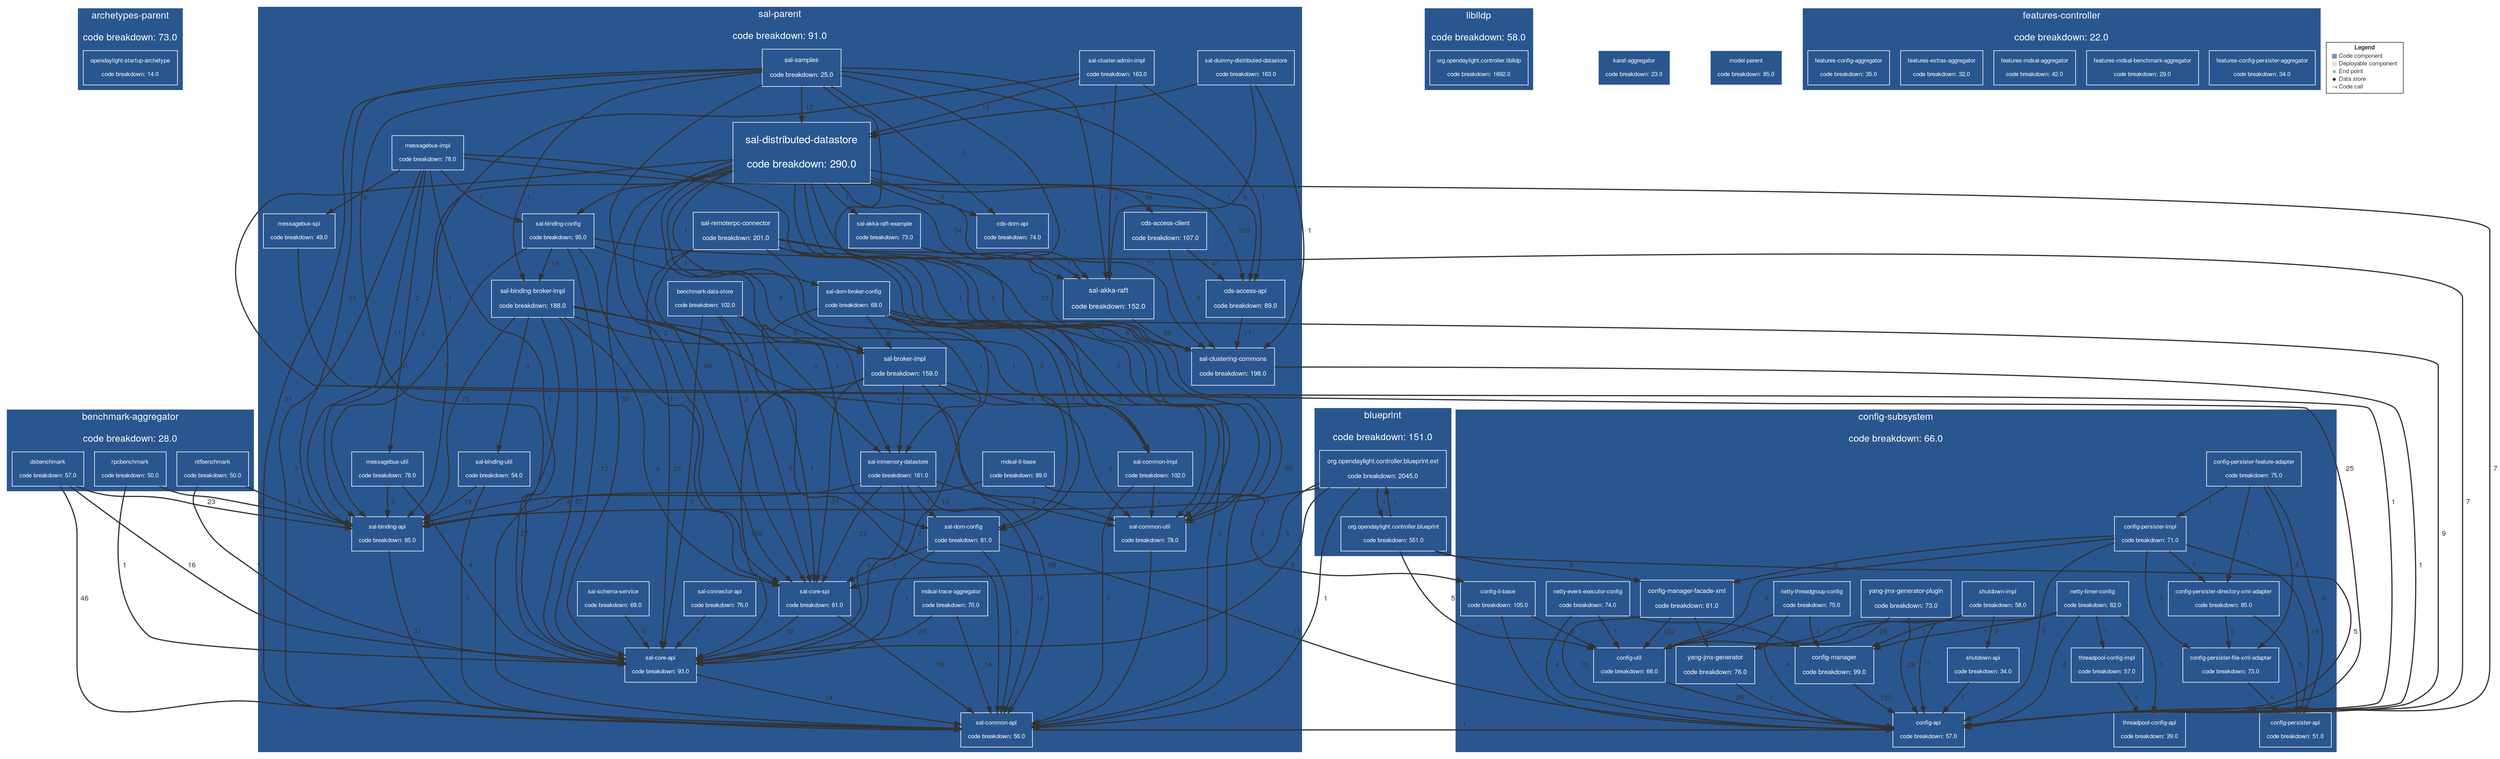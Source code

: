 digraph "Graph" {
compound=true
rankdir=TD
subgraph "cluster-org.opendaylight.controller.archetypes:archetypes-parent" {
style="filled"
color="#2A568F"
fontname="Helvetica Neue"
fontsize="16"
fontcolor="#FFFFFF"
label="archetypes-parent

code breakdown: 73.0"
"org.opendaylight.controller:opendaylight-startup-archetype@org.opendaylight.controller.archetypes:archetypes-parent" [ shape="box" style="filled" fillcolor="#2A568F" penwidth="1" color="#FFFFFF" fontname="Helvetica Neue" fontcolor="#FFFFFF" fontsize="10" margin="0.16" label="opendaylight-startup-archetype

code breakdown: 14.0" ]
}
subgraph "cluster-org.opendaylight.controller:config-subsystem" {
style="filled"
color="#2A568F"
fontname="Helvetica Neue"
fontsize="16"
fontcolor="#FFFFFF"
label="config-subsystem

code breakdown: 66.0"
"org.opendaylight.controller:config-manager@org.opendaylight.controller:config-subsystem" [ shape="box" style="filled" fillcolor="#2A568F" penwidth="1" color="#FFFFFF" fontname="Helvetica Neue" fontcolor="#FFFFFF" fontsize="11" margin="0.176" label="config-manager

code breakdown: 99.0" ]
"org.opendaylight.controller:threadpool-config-impl@org.opendaylight.controller:config-subsystem" [ shape="box" style="filled" fillcolor="#2A568F" penwidth="1" color="#FFFFFF" fontname="Helvetica Neue" fontcolor="#FFFFFF" fontsize="10" margin="0.16" label="threadpool-config-impl

code breakdown: 57.0" ]
"org.opendaylight.controller:config-persister-file-xml-adapter@org.opendaylight.controller:config-subsystem" [ shape="box" style="filled" fillcolor="#2A568F" penwidth="1" color="#FFFFFF" fontname="Helvetica Neue" fontcolor="#FFFFFF" fontsize="10" margin="0.16" label="config-persister-file-xml-adapter

code breakdown: 73.0" ]
"org.opendaylight.controller:netty-timer-config@org.opendaylight.controller:config-subsystem" [ shape="box" style="filled" fillcolor="#2A568F" penwidth="1" color="#FFFFFF" fontname="Helvetica Neue" fontcolor="#FFFFFF" fontsize="10" margin="0.16" label="netty-timer-config

code breakdown: 82.0" ]
"org.opendaylight.controller:yang-jmx-generator-plugin@org.opendaylight.controller:config-subsystem" [ shape="box" style="filled" fillcolor="#2A568F" penwidth="1" color="#FFFFFF" fontname="Helvetica Neue" fontcolor="#FFFFFF" fontsize="11" margin="0.176" label="yang-jmx-generator-plugin

code breakdown: 73.0" ]
"org.opendaylight.controller:config-util@org.opendaylight.controller:config-subsystem" [ shape="box" style="filled" fillcolor="#2A568F" penwidth="1" color="#FFFFFF" fontname="Helvetica Neue" fontcolor="#FFFFFF" fontsize="10" margin="0.16" label="config-util

code breakdown: 68.0" ]
"org.opendaylight.controller:shutdown-api@org.opendaylight.controller:config-subsystem" [ shape="box" style="filled" fillcolor="#2A568F" penwidth="1" color="#FFFFFF" fontname="Helvetica Neue" fontcolor="#FFFFFF" fontsize="10" margin="0.16" label="shutdown-api

code breakdown: 34.0" ]
"org.opendaylight.controller:config-persister-feature-adapter@org.opendaylight.controller:config-subsystem" [ shape="box" style="filled" fillcolor="#2A568F" penwidth="1" color="#FFFFFF" fontname="Helvetica Neue" fontcolor="#FFFFFF" fontsize="10" margin="0.16" label="config-persister-feature-adapter

code breakdown: 75.0" ]
"org.opendaylight.controller:config-persister-directory-xml-adapter@org.opendaylight.controller:config-subsystem" [ shape="box" style="filled" fillcolor="#2A568F" penwidth="1" color="#FFFFFF" fontname="Helvetica Neue" fontcolor="#FFFFFF" fontsize="10" margin="0.16" label="config-persister-directory-xml-adapter

code breakdown: 85.0" ]
"org.opendaylight.controller:config-api@org.opendaylight.controller:config-subsystem" [ shape="box" style="filled" fillcolor="#2A568F" penwidth="1" color="#FFFFFF" fontname="Helvetica Neue" fontcolor="#FFFFFF" fontsize="10" margin="0.16" label="config-api

code breakdown: 57.0" ]
"org.opendaylight.controller:config-persister-api@org.opendaylight.controller:config-subsystem" [ shape="box" style="filled" fillcolor="#2A568F" penwidth="1" color="#FFFFFF" fontname="Helvetica Neue" fontcolor="#FFFFFF" fontsize="10" margin="0.16" label="config-persister-api

code breakdown: 51.0" ]
"org.opendaylight.controller:threadpool-config-api@org.opendaylight.controller:config-subsystem" [ shape="box" style="filled" fillcolor="#2A568F" penwidth="1" color="#FFFFFF" fontname="Helvetica Neue" fontcolor="#FFFFFF" fontsize="10" margin="0.16" label="threadpool-config-api

code breakdown: 39.0" ]
"org.opendaylight.controller:config-manager-facade-xml@org.opendaylight.controller:config-subsystem" [ shape="box" style="filled" fillcolor="#2A568F" penwidth="1" color="#FFFFFF" fontname="Helvetica Neue" fontcolor="#FFFFFF" fontsize="11" margin="0.176" label="config-manager-facade-xml

code breakdown: 61.0" ]
"org.opendaylight.controller:shutdown-impl@org.opendaylight.controller:config-subsystem" [ shape="box" style="filled" fillcolor="#2A568F" penwidth="1" color="#FFFFFF" fontname="Helvetica Neue" fontcolor="#FFFFFF" fontsize="10" margin="0.16" label="shutdown-impl

code breakdown: 58.0" ]
"org.opendaylight.controller:config-it-base@org.opendaylight.controller:config-subsystem" [ shape="box" style="filled" fillcolor="#2A568F" penwidth="1" color="#FFFFFF" fontname="Helvetica Neue" fontcolor="#FFFFFF" fontsize="10" margin="0.16" label="config-it-base

code breakdown: 105.0" ]
"org.opendaylight.controller:config-persister-impl@org.opendaylight.controller:config-subsystem" [ shape="box" style="filled" fillcolor="#2A568F" penwidth="1" color="#FFFFFF" fontname="Helvetica Neue" fontcolor="#FFFFFF" fontsize="10" margin="0.16" label="config-persister-impl

code breakdown: 71.0" ]
"org.opendaylight.controller:netty-threadgroup-config@org.opendaylight.controller:config-subsystem" [ shape="box" style="filled" fillcolor="#2A568F" penwidth="1" color="#FFFFFF" fontname="Helvetica Neue" fontcolor="#FFFFFF" fontsize="10" margin="0.16" label="netty-threadgroup-config

code breakdown: 75.0" ]
"org.opendaylight.controller:netty-event-executor-config@org.opendaylight.controller:config-subsystem" [ shape="box" style="filled" fillcolor="#2A568F" penwidth="1" color="#FFFFFF" fontname="Helvetica Neue" fontcolor="#FFFFFF" fontsize="10" margin="0.16" label="netty-event-executor-config

code breakdown: 74.0" ]
"org.opendaylight.controller:yang-jmx-generator@org.opendaylight.controller:config-subsystem" [ shape="box" style="filled" fillcolor="#2A568F" penwidth="1" color="#FFFFFF" fontname="Helvetica Neue" fontcolor="#FFFFFF" fontsize="11" margin="0.176" label="yang-jmx-generator

code breakdown: 76.0" ]
}
subgraph "cluster-org.opendaylight.controller:benchmark-aggregator" {
style="filled"
color="#2A568F"
fontname="Helvetica Neue"
fontsize="16"
fontcolor="#FFFFFF"
label="benchmark-aggregator

code breakdown: 28.0"
"org.opendaylight.controller:ntfbenchmark@org.opendaylight.controller:benchmark-aggregator" [ shape="box" style="filled" fillcolor="#2A568F" penwidth="1" color="#FFFFFF" fontname="Helvetica Neue" fontcolor="#FFFFFF" fontsize="10" margin="0.16" label="ntfbenchmark

code breakdown: 50.0" ]
"org.opendaylight.controller:rpcbenchmark@org.opendaylight.controller:benchmark-aggregator" [ shape="box" style="filled" fillcolor="#2A568F" penwidth="1" color="#FFFFFF" fontname="Helvetica Neue" fontcolor="#FFFFFF" fontsize="10" margin="0.16" label="rpcbenchmark

code breakdown: 50.0" ]
"org.opendaylight.controller:dsbenchmark@org.opendaylight.controller:benchmark-aggregator" [ shape="box" style="filled" fillcolor="#2A568F" penwidth="1" color="#FFFFFF" fontname="Helvetica Neue" fontcolor="#FFFFFF" fontsize="10" margin="0.16" label="dsbenchmark

code breakdown: 57.0" ]
}
subgraph "cluster-org.opendaylight.controller:blueprint" {
style="filled"
color="#2A568F"
fontname="Helvetica Neue"
fontsize="16"
fontcolor="#FFFFFF"
label="blueprint

code breakdown: 151.0"
"org.opendaylight.controller.blueprint.ext@org.opendaylight.controller:blueprint" [ shape="box" style="filled" fillcolor="#2A568F" penwidth="1" color="#FFFFFF" fontname="Helvetica Neue" fontcolor="#FFFFFF" fontsize="11" margin="0.176" label="org.opendaylight.controller.blueprint.ext

code breakdown: 2045.0" ]
"org.opendaylight.controller.blueprint@org.opendaylight.controller:blueprint" [ shape="box" style="filled" fillcolor="#2A568F" penwidth="1" color="#FFFFFF" fontname="Helvetica Neue" fontcolor="#FFFFFF" fontsize="10" margin="0.16" label="org.opendaylight.controller.blueprint

code breakdown: 551.0" ]
}
subgraph "cluster-org.opendaylight.controller:liblldp" {
style="filled"
color="#2A568F"
fontname="Helvetica Neue"
fontsize="16"
fontcolor="#FFFFFF"
label="liblldp

code breakdown: 58.0"
"org.opendaylight.controller.liblldp@org.opendaylight.controller:liblldp" [ shape="box" style="filled" fillcolor="#2A568F" penwidth="1" color="#FFFFFF" fontname="Helvetica Neue" fontcolor="#FFFFFF" fontsize="10" margin="0.16" label="org.opendaylight.controller.liblldp

code breakdown: 1692.0" ]
}
"org.opendaylight.controller:karaf-aggregator@NOT_DEPLOYED" [ shape="box" style="filled" fillcolor="#2A568F" penwidth="1" color="#FFFFFF" fontname="Helvetica Neue" fontcolor="#FFFFFF" fontsize="10" margin="0.16" label="karaf-aggregator

code breakdown: 23.0" ]
"org.opendaylight.controller.model:model-parent@NOT_DEPLOYED" [ shape="box" style="filled" fillcolor="#2A568F" penwidth="1" color="#FFFFFF" fontname="Helvetica Neue" fontcolor="#FFFFFF" fontsize="10" margin="0.16" label="model-parent

code breakdown: 85.0" ]
subgraph "cluster-org.opendaylight.controller:sal-parent" {
style="filled"
color="#2A568F"
fontname="Helvetica Neue"
fontsize="16"
fontcolor="#FFFFFF"
label="sal-parent

code breakdown: 91.0"
"org.opendaylight.controller:sal-core-spi@org.opendaylight.controller:sal-parent" [ shape="box" style="filled" fillcolor="#2A568F" penwidth="1" color="#FFFFFF" fontname="Helvetica Neue" fontcolor="#FFFFFF" fontsize="10" margin="0.16" label="sal-core-spi

code breakdown: 61.0" ]
"org.opendaylight.controller:sal-dom-broker-config@org.opendaylight.controller:sal-parent" [ shape="box" style="filled" fillcolor="#2A568F" penwidth="1" color="#FFFFFF" fontname="Helvetica Neue" fontcolor="#FFFFFF" fontsize="10" margin="0.16" label="sal-dom-broker-config

code breakdown: 68.0" ]
"org.opendaylight.controller:sal-dom-config@org.opendaylight.controller:sal-parent" [ shape="box" style="filled" fillcolor="#2A568F" penwidth="1" color="#FFFFFF" fontname="Helvetica Neue" fontcolor="#FFFFFF" fontsize="10" margin="0.16" label="sal-dom-config

code breakdown: 81.0" ]
"org.opendaylight.controller:sal-cluster-admin-impl@org.opendaylight.controller:sal-parent" [ shape="box" style="filled" fillcolor="#2A568F" penwidth="1" color="#FFFFFF" fontname="Helvetica Neue" fontcolor="#FFFFFF" fontsize="10" margin="0.16" label="sal-cluster-admin-impl

code breakdown: 163.0" ]
"org.opendaylight.controller:cds-access-client@org.opendaylight.controller:sal-parent" [ shape="box" style="filled" fillcolor="#2A568F" penwidth="1" color="#FFFFFF" fontname="Helvetica Neue" fontcolor="#FFFFFF" fontsize="11" margin="0.176" label="cds-access-client

code breakdown: 107.0" ]
"org.opendaylight.controller:sal-binding-broker-impl@org.opendaylight.controller:sal-parent" [ shape="box" style="filled" fillcolor="#2A568F" penwidth="1" color="#FFFFFF" fontname="Helvetica Neue" fontcolor="#FFFFFF" fontsize="11" margin="0.176" label="sal-binding-broker-impl

code breakdown: 188.0" ]
"org.opendaylight.controller:sal-core-api@org.opendaylight.controller:sal-parent" [ shape="box" style="filled" fillcolor="#2A568F" penwidth="1" color="#FFFFFF" fontname="Helvetica Neue" fontcolor="#FFFFFF" fontsize="10" margin="0.16" label="sal-core-api

code breakdown: 93.0" ]
"org.opendaylight.controller:sal-remoterpc-connector@org.opendaylight.controller:sal-parent" [ shape="box" style="filled" fillcolor="#2A568F" penwidth="1" color="#FFFFFF" fontname="Helvetica Neue" fontcolor="#FFFFFF" fontsize="11" margin="0.176" label="sal-remoterpc-connector

code breakdown: 201.0" ]
"org.opendaylight.controller:cds-dom-api@org.opendaylight.controller:sal-parent" [ shape="box" style="filled" fillcolor="#2A568F" penwidth="1" color="#FFFFFF" fontname="Helvetica Neue" fontcolor="#FFFFFF" fontsize="10" margin="0.16" label="cds-dom-api

code breakdown: 74.0" ]
"org.opendaylight.controller:sal-common-impl@org.opendaylight.controller:sal-parent" [ shape="box" style="filled" fillcolor="#2A568F" penwidth="1" color="#FFFFFF" fontname="Helvetica Neue" fontcolor="#FFFFFF" fontsize="10" margin="0.16" label="sal-common-impl

code breakdown: 102.0" ]
"org.opendaylight.controller:sal-clustering-commons@org.opendaylight.controller:sal-parent" [ shape="box" style="filled" fillcolor="#2A568F" penwidth="1" color="#FFFFFF" fontname="Helvetica Neue" fontcolor="#FFFFFF" fontsize="11" margin="0.176" label="sal-clustering-commons

code breakdown: 198.0" ]
"org.opendaylight.controller:sal-broker-impl@org.opendaylight.controller:sal-parent" [ shape="box" style="filled" fillcolor="#2A568F" penwidth="1" color="#FFFFFF" fontname="Helvetica Neue" fontcolor="#FFFFFF" fontsize="11" margin="0.176" label="sal-broker-impl

code breakdown: 159.0" ]
"org.opendaylight.controller:messagebus-spi@org.opendaylight.controller:sal-parent" [ shape="box" style="filled" fillcolor="#2A568F" penwidth="1" color="#FFFFFF" fontname="Helvetica Neue" fontcolor="#FFFFFF" fontsize="10" margin="0.16" label="messagebus-spi

code breakdown: 49.0" ]
"org.opendaylight.controller:mdsal-trace-aggregator@org.opendaylight.controller:sal-parent" [ shape="box" style="filled" fillcolor="#2A568F" penwidth="1" color="#FFFFFF" fontname="Helvetica Neue" fontcolor="#FFFFFF" fontsize="10" margin="0.16" label="mdsal-trace-aggregator

code breakdown: 70.0" ]
"org.opendaylight.controller:sal-binding-util@org.opendaylight.controller:sal-parent" [ shape="box" style="filled" fillcolor="#2A568F" penwidth="1" color="#FFFFFF" fontname="Helvetica Neue" fontcolor="#FFFFFF" fontsize="10" margin="0.16" label="sal-binding-util

code breakdown: 54.0" ]
"org.opendaylight.controller:messagebus-impl@org.opendaylight.controller:sal-parent" [ shape="box" style="filled" fillcolor="#2A568F" penwidth="1" color="#FFFFFF" fontname="Helvetica Neue" fontcolor="#FFFFFF" fontsize="10" margin="0.16" label="messagebus-impl

code breakdown: 78.0" ]
"org.opendaylight.controller:messagebus-util@org.opendaylight.controller:sal-parent" [ shape="box" style="filled" fillcolor="#2A568F" penwidth="1" color="#FFFFFF" fontname="Helvetica Neue" fontcolor="#FFFFFF" fontsize="10" margin="0.16" label="messagebus-util

code breakdown: 78.0" ]
"org.opendaylight.controller:sal-binding-config@org.opendaylight.controller:sal-parent" [ shape="box" style="filled" fillcolor="#2A568F" penwidth="1" color="#FFFFFF" fontname="Helvetica Neue" fontcolor="#FFFFFF" fontsize="10" margin="0.16" label="sal-binding-config

code breakdown: 95.0" ]
"org.opendaylight.controller:sal-binding-api@org.opendaylight.controller:sal-parent" [ shape="box" style="filled" fillcolor="#2A568F" penwidth="1" color="#FFFFFF" fontname="Helvetica Neue" fontcolor="#FFFFFF" fontsize="10" margin="0.16" label="sal-binding-api

code breakdown: 85.0" ]
"org.opendaylight.controller:benchmark-data-store@org.opendaylight.controller:sal-parent" [ shape="box" style="filled" fillcolor="#2A568F" penwidth="1" color="#FFFFFF" fontname="Helvetica Neue" fontcolor="#FFFFFF" fontsize="10" margin="0.16" label="benchmark-data-store

code breakdown: 102.0" ]
"org.opendaylight.controller:sal-inmemory-datastore@org.opendaylight.controller:sal-parent" [ shape="box" style="filled" fillcolor="#2A568F" penwidth="1" color="#FFFFFF" fontname="Helvetica Neue" fontcolor="#FFFFFF" fontsize="10" margin="0.16" label="sal-inmemory-datastore

code breakdown: 161.0" ]
"org.opendaylight.controller.samples:sal-samples@org.opendaylight.controller:sal-parent" [ shape="box" style="filled" fillcolor="#2A568F" penwidth="1" color="#FFFFFF" fontname="Helvetica Neue" fontcolor="#FFFFFF" fontsize="11" margin="0.176" label="sal-samples

code breakdown: 25.0" ]
"org.opendaylight.controller:sal-dummy-distributed-datastore@org.opendaylight.controller:sal-parent" [ shape="box" style="filled" fillcolor="#2A568F" penwidth="1" color="#FFFFFF" fontname="Helvetica Neue" fontcolor="#FFFFFF" fontsize="10" margin="0.16" label="sal-dummy-distributed-datastore

code breakdown: 163.0" ]
"org.opendaylight.controller:sal-common-api@org.opendaylight.controller:sal-parent" [ shape="box" style="filled" fillcolor="#2A568F" penwidth="1" color="#FFFFFF" fontname="Helvetica Neue" fontcolor="#FFFFFF" fontsize="10" margin="0.16" label="sal-common-api

code breakdown: 56.0" ]
"org.opendaylight.controller:sal-connector-api@org.opendaylight.controller:sal-parent" [ shape="box" style="filled" fillcolor="#2A568F" penwidth="1" color="#FFFFFF" fontname="Helvetica Neue" fontcolor="#FFFFFF" fontsize="10" margin="0.16" label="sal-connector-api

code breakdown: 76.0" ]
"org.opendaylight.controller:sal-akka-raft@org.opendaylight.controller:sal-parent" [ shape="box" style="filled" fillcolor="#2A568F" penwidth="1" color="#FFFFFF" fontname="Helvetica Neue" fontcolor="#FFFFFF" fontsize="12" margin="0.192" label="sal-akka-raft

code breakdown: 152.0" ]
"org.opendaylight.controller:mdsal-it-base@org.opendaylight.controller:sal-parent" [ shape="box" style="filled" fillcolor="#2A568F" penwidth="1" color="#FFFFFF" fontname="Helvetica Neue" fontcolor="#FFFFFF" fontsize="10" margin="0.16" label="mdsal-it-base

code breakdown: 89.0" ]
"org.opendaylight.controller:sal-schema-service@org.opendaylight.controller:sal-parent" [ shape="box" style="filled" fillcolor="#2A568F" penwidth="1" color="#FFFFFF" fontname="Helvetica Neue" fontcolor="#FFFFFF" fontsize="10" margin="0.16" label="sal-schema-service

code breakdown: 69.0" ]
"org.opendaylight.controller:sal-akka-raft-example@org.opendaylight.controller:sal-parent" [ shape="box" style="filled" fillcolor="#2A568F" penwidth="1" color="#FFFFFF" fontname="Helvetica Neue" fontcolor="#FFFFFF" fontsize="10" margin="0.16" label="sal-akka-raft-example

code breakdown: 73.0" ]
"org.opendaylight.controller:sal-common-util@org.opendaylight.controller:sal-parent" [ shape="box" style="filled" fillcolor="#2A568F" penwidth="1" color="#FFFFFF" fontname="Helvetica Neue" fontcolor="#FFFFFF" fontsize="10" margin="0.16" label="sal-common-util

code breakdown: 78.0" ]
"org.opendaylight.controller:cds-access-api@org.opendaylight.controller:sal-parent" [ shape="box" style="filled" fillcolor="#2A568F" penwidth="1" color="#FFFFFF" fontname="Helvetica Neue" fontcolor="#FFFFFF" fontsize="11" margin="0.176" label="cds-access-api

code breakdown: 89.0" ]
"org.opendaylight.controller:sal-distributed-datastore@org.opendaylight.controller:sal-parent" [ shape="box" style="filled" fillcolor="#2A568F" penwidth="1" color="#FFFFFF" fontname="Helvetica Neue" fontcolor="#FFFFFF" fontsize="18" margin="0.28800000000000003" label="sal-distributed-datastore

code breakdown: 290.0" ]
}
subgraph "cluster-org.opendaylight.controller:features-controller" {
style="filled"
color="#2A568F"
fontname="Helvetica Neue"
fontsize="16"
fontcolor="#FFFFFF"
label="features-controller

code breakdown: 22.0"
"org.opendaylight.controller:features-config-persister-aggregator@org.opendaylight.controller:features-controller" [ shape="box" style="filled" fillcolor="#2A568F" penwidth="1" color="#FFFFFF" fontname="Helvetica Neue" fontcolor="#FFFFFF" fontsize="10" margin="0.16" label="features-config-persister-aggregator

code breakdown: 34.0" ]
"org.opendaylight.controller:features-mdsal-benchmark-aggregator@org.opendaylight.controller:features-controller" [ shape="box" style="filled" fillcolor="#2A568F" penwidth="1" color="#FFFFFF" fontname="Helvetica Neue" fontcolor="#FFFFFF" fontsize="10" margin="0.16" label="features-mdsal-benchmark-aggregator

code breakdown: 29.0" ]
"org.opendaylight.controller:features-mdsal-aggregator@org.opendaylight.controller:features-controller" [ shape="box" style="filled" fillcolor="#2A568F" penwidth="1" color="#FFFFFF" fontname="Helvetica Neue" fontcolor="#FFFFFF" fontsize="10" margin="0.16" label="features-mdsal-aggregator

code breakdown: 42.0" ]
"org.opendaylight.controller:features-extras-aggregator@org.opendaylight.controller:features-controller" [ shape="box" style="filled" fillcolor="#2A568F" penwidth="1" color="#FFFFFF" fontname="Helvetica Neue" fontcolor="#FFFFFF" fontsize="10" margin="0.16" label="features-extras-aggregator

code breakdown: 32.0" ]
"org.opendaylight.controller:features-config-aggregator@org.opendaylight.controller:features-controller" [ shape="box" style="filled" fillcolor="#2A568F" penwidth="1" color="#FFFFFF" fontname="Helvetica Neue" fontcolor="#FFFFFF" fontsize="10" margin="0.16" label="features-config-aggregator

code breakdown: 35.0" ]
}
"org.opendaylight.controller:config-manager@org.opendaylight.controller:config-subsystem" -> "org.opendaylight.controller:config-api@org.opendaylight.controller:config-subsystem" [ penwidth="2" color="#323232" fontcolor="#323232" fontname="Helvetica Neue" fontsize="12" label="  125" ]
"org.opendaylight.controller:threadpool-config-impl@org.opendaylight.controller:config-subsystem" -> "org.opendaylight.controller:threadpool-config-api@org.opendaylight.controller:config-subsystem" [ penwidth="2" color="#323232" fontcolor="#323232" fontname="Helvetica Neue" fontsize="12" label="  3" ]
"org.opendaylight.controller:config-persister-file-xml-adapter@org.opendaylight.controller:config-subsystem" -> "org.opendaylight.controller:config-persister-api@org.opendaylight.controller:config-subsystem" [ penwidth="2" color="#323232" fontcolor="#323232" fontname="Helvetica Neue" fontsize="12" label="  5" ]
"org.opendaylight.controller:netty-timer-config@org.opendaylight.controller:config-subsystem" -> "org.opendaylight.controller:config-manager@org.opendaylight.controller:config-subsystem" [ penwidth="2" color="#323232" fontcolor="#323232" fontname="Helvetica Neue" fontsize="12" label="  1" ]
"org.opendaylight.controller:netty-timer-config@org.opendaylight.controller:config-subsystem" -> "org.opendaylight.controller:threadpool-config-impl@org.opendaylight.controller:config-subsystem" [ penwidth="2" color="#323232" fontcolor="#323232" fontname="Helvetica Neue" fontsize="12" label="  1" ]
"org.opendaylight.controller:netty-timer-config@org.opendaylight.controller:config-subsystem" -> "org.opendaylight.controller:config-util@org.opendaylight.controller:config-subsystem" [ penwidth="2" color="#323232" fontcolor="#323232" fontname="Helvetica Neue" fontsize="12" label="  1" ]
"org.opendaylight.controller:netty-timer-config@org.opendaylight.controller:config-subsystem" -> "org.opendaylight.controller:config-api@org.opendaylight.controller:config-subsystem" [ penwidth="2" color="#323232" fontcolor="#323232" fontname="Helvetica Neue" fontsize="12" label="  4" ]
"org.opendaylight.controller:netty-timer-config@org.opendaylight.controller:config-subsystem" -> "org.opendaylight.controller:threadpool-config-api@org.opendaylight.controller:config-subsystem" [ penwidth="2" color="#323232" fontcolor="#323232" fontname="Helvetica Neue" fontsize="12" label="  1" ]
"org.opendaylight.controller:yang-jmx-generator-plugin@org.opendaylight.controller:config-subsystem" -> "org.opendaylight.controller:config-api@org.opendaylight.controller:config-subsystem" [ penwidth="2" color="#323232" fontcolor="#323232" fontname="Helvetica Neue" fontsize="12" label="  28" ]
"org.opendaylight.controller:yang-jmx-generator-plugin@org.opendaylight.controller:config-subsystem" -> "org.opendaylight.controller:yang-jmx-generator@org.opendaylight.controller:config-subsystem" [ penwidth="2" color="#323232" fontcolor="#323232" fontname="Helvetica Neue" fontsize="12" label="  28" ]
"org.opendaylight.controller:config-util@org.opendaylight.controller:config-subsystem" -> "org.opendaylight.controller:config-api@org.opendaylight.controller:config-subsystem" [ penwidth="2" color="#323232" fontcolor="#323232" fontname="Helvetica Neue" fontsize="12" label="  20" ]
"org.opendaylight.controller:shutdown-api@org.opendaylight.controller:config-subsystem" -> "org.opendaylight.controller:config-api@org.opendaylight.controller:config-subsystem" [ penwidth="2" color="#323232" fontcolor="#323232" fontname="Helvetica Neue" fontsize="12" label="  1" ]
"org.opendaylight.controller:config-persister-feature-adapter@org.opendaylight.controller:config-subsystem" -> "org.opendaylight.controller:config-persister-file-xml-adapter@org.opendaylight.controller:config-subsystem" [ penwidth="2" color="#323232" fontcolor="#323232" fontname="Helvetica Neue" fontsize="12" label="  4" ]
"org.opendaylight.controller:config-persister-feature-adapter@org.opendaylight.controller:config-subsystem" -> "org.opendaylight.controller:config-persister-directory-xml-adapter@org.opendaylight.controller:config-subsystem" [ penwidth="2" color="#323232" fontcolor="#323232" fontname="Helvetica Neue" fontsize="12" label="  1" ]
"org.opendaylight.controller:config-persister-feature-adapter@org.opendaylight.controller:config-subsystem" -> "org.opendaylight.controller:config-persister-api@org.opendaylight.controller:config-subsystem" [ penwidth="2" color="#323232" fontcolor="#323232" fontname="Helvetica Neue" fontsize="12" label="  8" ]
"org.opendaylight.controller:config-persister-feature-adapter@org.opendaylight.controller:config-subsystem" -> "org.opendaylight.controller:config-persister-impl@org.opendaylight.controller:config-subsystem" [ penwidth="2" color="#323232" fontcolor="#323232" fontname="Helvetica Neue" fontsize="12" label="  1" ]
"org.opendaylight.controller:config-persister-directory-xml-adapter@org.opendaylight.controller:config-subsystem" -> "org.opendaylight.controller:config-persister-file-xml-adapter@org.opendaylight.controller:config-subsystem" [ penwidth="2" color="#323232" fontcolor="#323232" fontname="Helvetica Neue" fontsize="12" label="  2" ]
"org.opendaylight.controller:config-persister-directory-xml-adapter@org.opendaylight.controller:config-subsystem" -> "org.opendaylight.controller:config-persister-api@org.opendaylight.controller:config-subsystem" [ penwidth="2" color="#323232" fontcolor="#323232" fontname="Helvetica Neue" fontsize="12" label="  5" ]
"org.opendaylight.controller:config-manager-facade-xml@org.opendaylight.controller:config-subsystem" -> "org.opendaylight.controller:config-util@org.opendaylight.controller:config-subsystem" [ penwidth="2" color="#323232" fontcolor="#323232" fontname="Helvetica Neue" fontsize="12" label="  102" ]
"org.opendaylight.controller:config-manager-facade-xml@org.opendaylight.controller:config-subsystem" -> "org.opendaylight.controller:config-api@org.opendaylight.controller:config-subsystem" [ penwidth="2" color="#323232" fontcolor="#323232" fontname="Helvetica Neue" fontsize="12" label="  15" ]
"org.opendaylight.controller:config-manager-facade-xml@org.opendaylight.controller:config-subsystem" -> "org.opendaylight.controller:yang-jmx-generator@org.opendaylight.controller:config-subsystem" [ penwidth="2" color="#323232" fontcolor="#323232" fontname="Helvetica Neue" fontsize="12" label="  46" ]
"org.opendaylight.controller:shutdown-impl@org.opendaylight.controller:config-subsystem" -> "org.opendaylight.controller:config-manager@org.opendaylight.controller:config-subsystem" [ penwidth="2" color="#323232" fontcolor="#323232" fontname="Helvetica Neue" fontsize="12" label="  1" ]
"org.opendaylight.controller:shutdown-impl@org.opendaylight.controller:config-subsystem" -> "org.opendaylight.controller:config-util@org.opendaylight.controller:config-subsystem" [ penwidth="2" color="#323232" fontcolor="#323232" fontname="Helvetica Neue" fontsize="12" label="  1" ]
"org.opendaylight.controller:shutdown-impl@org.opendaylight.controller:config-subsystem" -> "org.opendaylight.controller:shutdown-api@org.opendaylight.controller:config-subsystem" [ penwidth="2" color="#323232" fontcolor="#323232" fontname="Helvetica Neue" fontsize="12" label="  2" ]
"org.opendaylight.controller:shutdown-impl@org.opendaylight.controller:config-subsystem" -> "org.opendaylight.controller:config-api@org.opendaylight.controller:config-subsystem" [ penwidth="2" color="#323232" fontcolor="#323232" fontname="Helvetica Neue" fontsize="12" label="  7" ]
"org.opendaylight.controller:config-it-base@org.opendaylight.controller:config-subsystem" -> "org.opendaylight.controller:config-util@org.opendaylight.controller:config-subsystem" [ penwidth="2" color="#323232" fontcolor="#323232" fontname="Helvetica Neue" fontsize="12" label="  2" ]
"org.opendaylight.controller:config-it-base@org.opendaylight.controller:config-subsystem" -> "org.opendaylight.controller:config-api@org.opendaylight.controller:config-subsystem" [ penwidth="2" color="#323232" fontcolor="#323232" fontname="Helvetica Neue" fontsize="12" label="  1" ]
"org.opendaylight.controller:config-persister-impl@org.opendaylight.controller:config-subsystem" -> "org.opendaylight.controller:config-persister-file-xml-adapter@org.opendaylight.controller:config-subsystem" [ penwidth="2" color="#323232" fontcolor="#323232" fontname="Helvetica Neue" fontsize="12" label="  1" ]
"org.opendaylight.controller:config-persister-impl@org.opendaylight.controller:config-subsystem" -> "org.opendaylight.controller:config-util@org.opendaylight.controller:config-subsystem" [ penwidth="2" color="#323232" fontcolor="#323232" fontname="Helvetica Neue" fontsize="12" label="  8" ]
"org.opendaylight.controller:config-persister-impl@org.opendaylight.controller:config-subsystem" -> "org.opendaylight.controller:config-persister-directory-xml-adapter@org.opendaylight.controller:config-subsystem" [ penwidth="2" color="#323232" fontcolor="#323232" fontname="Helvetica Neue" fontsize="12" label="  1" ]
"org.opendaylight.controller:config-persister-impl@org.opendaylight.controller:config-subsystem" -> "org.opendaylight.controller:config-api@org.opendaylight.controller:config-subsystem" [ penwidth="2" color="#323232" fontcolor="#323232" fontname="Helvetica Neue" fontsize="12" label="  5" ]
"org.opendaylight.controller:config-persister-impl@org.opendaylight.controller:config-subsystem" -> "org.opendaylight.controller:config-persister-api@org.opendaylight.controller:config-subsystem" [ penwidth="2" color="#323232" fontcolor="#323232" fontname="Helvetica Neue" fontsize="12" label="  19" ]
"org.opendaylight.controller:config-persister-impl@org.opendaylight.controller:config-subsystem" -> "org.opendaylight.controller:config-manager-facade-xml@org.opendaylight.controller:config-subsystem" [ penwidth="2" color="#323232" fontcolor="#323232" fontname="Helvetica Neue" fontsize="12" label="  8" ]
"org.opendaylight.controller:netty-threadgroup-config@org.opendaylight.controller:config-subsystem" -> "org.opendaylight.controller:config-manager@org.opendaylight.controller:config-subsystem" [ penwidth="2" color="#323232" fontcolor="#323232" fontname="Helvetica Neue" fontsize="12" label="  1" ]
"org.opendaylight.controller:netty-threadgroup-config@org.opendaylight.controller:config-subsystem" -> "org.opendaylight.controller:config-util@org.opendaylight.controller:config-subsystem" [ penwidth="2" color="#323232" fontcolor="#323232" fontname="Helvetica Neue" fontsize="12" label="  1" ]
"org.opendaylight.controller:netty-threadgroup-config@org.opendaylight.controller:config-subsystem" -> "org.opendaylight.controller:config-api@org.opendaylight.controller:config-subsystem" [ penwidth="2" color="#323232" fontcolor="#323232" fontname="Helvetica Neue" fontsize="12" label="  4" ]
"org.opendaylight.controller:netty-event-executor-config@org.opendaylight.controller:config-subsystem" -> "org.opendaylight.controller:config-manager@org.opendaylight.controller:config-subsystem" [ penwidth="2" color="#323232" fontcolor="#323232" fontname="Helvetica Neue" fontsize="12" label="  1" ]
"org.opendaylight.controller:netty-event-executor-config@org.opendaylight.controller:config-subsystem" -> "org.opendaylight.controller:config-util@org.opendaylight.controller:config-subsystem" [ penwidth="2" color="#323232" fontcolor="#323232" fontname="Helvetica Neue" fontsize="12" label="  1" ]
"org.opendaylight.controller:netty-event-executor-config@org.opendaylight.controller:config-subsystem" -> "org.opendaylight.controller:config-api@org.opendaylight.controller:config-subsystem" [ penwidth="2" color="#323232" fontcolor="#323232" fontname="Helvetica Neue" fontsize="12" label="  4" ]
"org.opendaylight.controller:yang-jmx-generator@org.opendaylight.controller:config-subsystem" -> "org.opendaylight.controller:config-api@org.opendaylight.controller:config-subsystem" [ penwidth="2" color="#323232" fontcolor="#323232" fontname="Helvetica Neue" fontsize="12" label="  1" ]
"org.opendaylight.controller:ntfbenchmark@org.opendaylight.controller:benchmark-aggregator" -> "org.opendaylight.controller:sal-core-api@org.opendaylight.controller:sal-parent" [ penwidth="2" color="#323232" fontcolor="#323232" fontname="Helvetica Neue" fontsize="12" label="  1" ]
"org.opendaylight.controller:ntfbenchmark@org.opendaylight.controller:benchmark-aggregator" -> "org.opendaylight.controller:sal-binding-api@org.opendaylight.controller:sal-parent" [ penwidth="2" color="#323232" fontcolor="#323232" fontname="Helvetica Neue" fontsize="12" label="  6" ]
"org.opendaylight.controller:rpcbenchmark@org.opendaylight.controller:benchmark-aggregator" -> "org.opendaylight.controller:sal-core-api@org.opendaylight.controller:sal-parent" [ penwidth="2" color="#323232" fontcolor="#323232" fontname="Helvetica Neue" fontsize="12" label="  1" ]
"org.opendaylight.controller:rpcbenchmark@org.opendaylight.controller:benchmark-aggregator" -> "org.opendaylight.controller:sal-binding-api@org.opendaylight.controller:sal-parent" [ penwidth="2" color="#323232" fontcolor="#323232" fontname="Helvetica Neue" fontsize="12" label="  5" ]
"org.opendaylight.controller:dsbenchmark@org.opendaylight.controller:benchmark-aggregator" -> "org.opendaylight.controller:sal-core-api@org.opendaylight.controller:sal-parent" [ penwidth="2" color="#323232" fontcolor="#323232" fontname="Helvetica Neue" fontsize="12" label="  16" ]
"org.opendaylight.controller:dsbenchmark@org.opendaylight.controller:benchmark-aggregator" -> "org.opendaylight.controller:sal-binding-api@org.opendaylight.controller:sal-parent" [ penwidth="2" color="#323232" fontcolor="#323232" fontname="Helvetica Neue" fontsize="12" label="  23" ]
"org.opendaylight.controller:dsbenchmark@org.opendaylight.controller:benchmark-aggregator" -> "org.opendaylight.controller:sal-common-api@org.opendaylight.controller:sal-parent" [ penwidth="2" color="#323232" fontcolor="#323232" fontname="Helvetica Neue" fontsize="12" label="  46" ]
"org.opendaylight.controller.blueprint.ext@org.opendaylight.controller:blueprint" -> "org.opendaylight.controller.blueprint@org.opendaylight.controller:blueprint" [ penwidth="2" color="#323232" fontcolor="#323232" fontname="Helvetica Neue" fontsize="12" label="  3" ]
"org.opendaylight.controller.blueprint.ext@org.opendaylight.controller:blueprint" -> "org.opendaylight.controller:sal-core-spi@org.opendaylight.controller:sal-parent" [ penwidth="2" color="#323232" fontcolor="#323232" fontname="Helvetica Neue" fontsize="12" label="  5" ]
"org.opendaylight.controller.blueprint.ext@org.opendaylight.controller:blueprint" -> "org.opendaylight.controller:sal-core-api@org.opendaylight.controller:sal-parent" [ penwidth="2" color="#323232" fontcolor="#323232" fontname="Helvetica Neue" fontsize="12" label="  8" ]
"org.opendaylight.controller.blueprint.ext@org.opendaylight.controller:blueprint" -> "org.opendaylight.controller:sal-binding-api@org.opendaylight.controller:sal-parent" [ penwidth="2" color="#323232" fontcolor="#323232" fontname="Helvetica Neue" fontsize="12" label="  17" ]
"org.opendaylight.controller.blueprint.ext@org.opendaylight.controller:blueprint" -> "org.opendaylight.controller:sal-common-api@org.opendaylight.controller:sal-parent" [ penwidth="2" color="#323232" fontcolor="#323232" fontname="Helvetica Neue" fontsize="12" label="  1" ]
"org.opendaylight.controller.blueprint@org.opendaylight.controller:blueprint" -> "org.opendaylight.controller:config-util@org.opendaylight.controller:config-subsystem" [ penwidth="2" color="#323232" fontcolor="#323232" fontname="Helvetica Neue" fontsize="12" label="  5" ]
"org.opendaylight.controller.blueprint@org.opendaylight.controller:blueprint" -> "org.opendaylight.controller:config-api@org.opendaylight.controller:config-subsystem" [ penwidth="2" color="#323232" fontcolor="#323232" fontname="Helvetica Neue" fontsize="12" label="  5" ]
"org.opendaylight.controller.blueprint@org.opendaylight.controller:blueprint" -> "org.opendaylight.controller:config-manager-facade-xml@org.opendaylight.controller:config-subsystem" [ penwidth="2" color="#323232" fontcolor="#323232" fontname="Helvetica Neue" fontsize="12" label="  6" ]
"org.opendaylight.controller.blueprint@org.opendaylight.controller:blueprint" -> "org.opendaylight.controller.blueprint.ext@org.opendaylight.controller:blueprint" [ penwidth="2" color="#323232" fontcolor="#323232" fontname="Helvetica Neue" fontsize="12" label="  1" ]
"org.opendaylight.controller:sal-core-spi@org.opendaylight.controller:sal-parent" -> "org.opendaylight.controller:sal-core-api@org.opendaylight.controller:sal-parent" [ penwidth="2" color="#323232" fontcolor="#323232" fontname="Helvetica Neue" fontsize="12" label="  52" ]
"org.opendaylight.controller:sal-core-spi@org.opendaylight.controller:sal-parent" -> "org.opendaylight.controller:sal-common-api@org.opendaylight.controller:sal-parent" [ penwidth="2" color="#323232" fontcolor="#323232" fontname="Helvetica Neue" fontsize="12" label="  16" ]
"org.opendaylight.controller:sal-dom-broker-config@org.opendaylight.controller:sal-parent" -> "org.opendaylight.controller:config-api@org.opendaylight.controller:config-subsystem" [ penwidth="2" color="#323232" fontcolor="#323232" fontname="Helvetica Neue" fontsize="12" label="  9" ]
"org.opendaylight.controller:sal-dom-broker-config@org.opendaylight.controller:sal-parent" -> "org.opendaylight.controller:sal-core-spi@org.opendaylight.controller:sal-parent" [ penwidth="2" color="#323232" fontcolor="#323232" fontname="Helvetica Neue" fontsize="12" label="  1" ]
"org.opendaylight.controller:sal-dom-broker-config@org.opendaylight.controller:sal-parent" -> "org.opendaylight.controller:sal-dom-config@org.opendaylight.controller:sal-parent" [ penwidth="2" color="#323232" fontcolor="#323232" fontname="Helvetica Neue" fontsize="12" label="  1" ]
"org.opendaylight.controller:sal-dom-broker-config@org.opendaylight.controller:sal-parent" -> "org.opendaylight.controller:sal-core-api@org.opendaylight.controller:sal-parent" [ penwidth="2" color="#323232" fontcolor="#323232" fontname="Helvetica Neue" fontsize="12" label="  10" ]
"org.opendaylight.controller:sal-dom-broker-config@org.opendaylight.controller:sal-parent" -> "org.opendaylight.controller:sal-broker-impl@org.opendaylight.controller:sal-parent" [ penwidth="2" color="#323232" fontcolor="#323232" fontname="Helvetica Neue" fontsize="12" label="  5" ]
"org.opendaylight.controller:sal-dom-broker-config@org.opendaylight.controller:sal-parent" -> "org.opendaylight.controller:sal-inmemory-datastore@org.opendaylight.controller:sal-parent" [ penwidth="2" color="#323232" fontcolor="#323232" fontname="Helvetica Neue" fontsize="12" label="  1" ]
"org.opendaylight.controller:sal-dom-broker-config@org.opendaylight.controller:sal-parent" -> "org.opendaylight.controller:sal-common-api@org.opendaylight.controller:sal-parent" [ penwidth="2" color="#323232" fontcolor="#323232" fontname="Helvetica Neue" fontsize="12" label="  2" ]
"org.opendaylight.controller:sal-dom-broker-config@org.opendaylight.controller:sal-parent" -> "org.opendaylight.controller:sal-common-util@org.opendaylight.controller:sal-parent" [ penwidth="2" color="#323232" fontcolor="#323232" fontname="Helvetica Neue" fontsize="12" label="  2" ]
"org.opendaylight.controller:sal-dom-config@org.opendaylight.controller:sal-parent" -> "org.opendaylight.controller:config-api@org.opendaylight.controller:config-subsystem" [ penwidth="2" color="#323232" fontcolor="#323232" fontname="Helvetica Neue" fontsize="12" label="  11" ]
"org.opendaylight.controller:sal-dom-config@org.opendaylight.controller:sal-parent" -> "org.opendaylight.controller:sal-core-spi@org.opendaylight.controller:sal-parent" [ penwidth="2" color="#323232" fontcolor="#323232" fontname="Helvetica Neue" fontsize="12" label="  1" ]
"org.opendaylight.controller:sal-dom-config@org.opendaylight.controller:sal-parent" -> "org.opendaylight.controller:sal-core-api@org.opendaylight.controller:sal-parent" [ penwidth="2" color="#323232" fontcolor="#323232" fontname="Helvetica Neue" fontsize="12" label="  1" ]
"org.opendaylight.controller:sal-dom-config@org.opendaylight.controller:sal-parent" -> "org.opendaylight.controller:sal-common-api@org.opendaylight.controller:sal-parent" [ penwidth="2" color="#323232" fontcolor="#323232" fontname="Helvetica Neue" fontsize="12" label="  2" ]
"org.opendaylight.controller:sal-cluster-admin-impl@org.opendaylight.controller:sal-parent" -> "org.opendaylight.controller:sal-binding-api@org.opendaylight.controller:sal-parent" [ penwidth="2" color="#323232" fontcolor="#323232" fontname="Helvetica Neue" fontsize="12" label="  1" ]
"org.opendaylight.controller:sal-cluster-admin-impl@org.opendaylight.controller:sal-parent" -> "org.opendaylight.controller:sal-akka-raft@org.opendaylight.controller:sal-parent" [ penwidth="2" color="#323232" fontcolor="#323232" fontname="Helvetica Neue" fontsize="12" label="  2" ]
"org.opendaylight.controller:sal-cluster-admin-impl@org.opendaylight.controller:sal-parent" -> "org.opendaylight.controller:cds-access-api@org.opendaylight.controller:sal-parent" [ penwidth="2" color="#323232" fontcolor="#323232" fontname="Helvetica Neue" fontsize="12" label="  1" ]
"org.opendaylight.controller:sal-cluster-admin-impl@org.opendaylight.controller:sal-parent" -> "org.opendaylight.controller:sal-distributed-datastore@org.opendaylight.controller:sal-parent" [ penwidth="2" color="#323232" fontcolor="#323232" fontname="Helvetica Neue" fontsize="12" label="  15" ]
"org.opendaylight.controller:cds-access-client@org.opendaylight.controller:sal-parent" -> "org.opendaylight.controller:sal-clustering-commons@org.opendaylight.controller:sal-parent" [ penwidth="2" color="#323232" fontcolor="#323232" fontname="Helvetica Neue" fontsize="12" label="  9" ]
"org.opendaylight.controller:cds-access-client@org.opendaylight.controller:sal-parent" -> "org.opendaylight.controller:cds-access-api@org.opendaylight.controller:sal-parent" [ penwidth="2" color="#323232" fontcolor="#323232" fontname="Helvetica Neue" fontsize="12" label="  41" ]
"org.opendaylight.controller:sal-binding-broker-impl@org.opendaylight.controller:sal-parent" -> "org.opendaylight.controller:sal-core-spi@org.opendaylight.controller:sal-parent" [ penwidth="2" color="#323232" fontcolor="#323232" fontname="Helvetica Neue" fontsize="12" label="  4" ]
"org.opendaylight.controller:sal-binding-broker-impl@org.opendaylight.controller:sal-parent" -> "org.opendaylight.controller:sal-core-api@org.opendaylight.controller:sal-parent" [ penwidth="2" color="#323232" fontcolor="#323232" fontname="Helvetica Neue" fontsize="12" label="  57" ]
"org.opendaylight.controller:sal-binding-broker-impl@org.opendaylight.controller:sal-parent" -> "org.opendaylight.controller:sal-common-impl@org.opendaylight.controller:sal-parent" [ penwidth="2" color="#323232" fontcolor="#323232" fontname="Helvetica Neue" fontsize="12" label="  9" ]
"org.opendaylight.controller:sal-binding-broker-impl@org.opendaylight.controller:sal-parent" -> "org.opendaylight.controller:sal-broker-impl@org.opendaylight.controller:sal-parent" [ penwidth="2" color="#323232" fontcolor="#323232" fontname="Helvetica Neue" fontsize="12" label="  1" ]
"org.opendaylight.controller:sal-binding-broker-impl@org.opendaylight.controller:sal-parent" -> "org.opendaylight.controller:sal-binding-util@org.opendaylight.controller:sal-parent" [ penwidth="2" color="#323232" fontcolor="#323232" fontname="Helvetica Neue" fontsize="12" label="  3" ]
"org.opendaylight.controller:sal-binding-broker-impl@org.opendaylight.controller:sal-parent" -> "org.opendaylight.controller:sal-binding-api@org.opendaylight.controller:sal-parent" [ penwidth="2" color="#323232" fontcolor="#323232" fontname="Helvetica Neue" fontsize="12" label="  72" ]
"org.opendaylight.controller:sal-binding-broker-impl@org.opendaylight.controller:sal-parent" -> "org.opendaylight.controller:sal-common-api@org.opendaylight.controller:sal-parent" [ penwidth="2" color="#323232" fontcolor="#323232" fontname="Helvetica Neue" fontsize="12" label="  27" ]
"org.opendaylight.controller:sal-binding-broker-impl@org.opendaylight.controller:sal-parent" -> "org.opendaylight.controller:sal-common-util@org.opendaylight.controller:sal-parent" [ penwidth="2" color="#323232" fontcolor="#323232" fontname="Helvetica Neue" fontsize="12" label="  1" ]
"org.opendaylight.controller:sal-core-api@org.opendaylight.controller:sal-parent" -> "org.opendaylight.controller:sal-common-api@org.opendaylight.controller:sal-parent" [ penwidth="2" color="#323232" fontcolor="#323232" fontname="Helvetica Neue" fontsize="12" label="  14" ]
"org.opendaylight.controller:sal-remoterpc-connector@org.opendaylight.controller:sal-parent" -> "org.opendaylight.controller:sal-core-spi@org.opendaylight.controller:sal-parent" [ penwidth="2" color="#323232" fontcolor="#323232" fontname="Helvetica Neue" fontsize="12" label="  2" ]
"org.opendaylight.controller:sal-remoterpc-connector@org.opendaylight.controller:sal-parent" -> "org.opendaylight.controller:sal-dom-config@org.opendaylight.controller:sal-parent" [ penwidth="2" color="#323232" fontcolor="#323232" fontname="Helvetica Neue" fontsize="12" label="  1" ]
"org.opendaylight.controller:sal-remoterpc-connector@org.opendaylight.controller:sal-parent" -> "org.opendaylight.controller:sal-core-api@org.opendaylight.controller:sal-parent" [ penwidth="2" color="#323232" fontcolor="#323232" fontname="Helvetica Neue" fontsize="12" label="  26" ]
"org.opendaylight.controller:sal-remoterpc-connector@org.opendaylight.controller:sal-parent" -> "org.opendaylight.controller:sal-common-impl@org.opendaylight.controller:sal-parent" [ penwidth="2" color="#323232" fontcolor="#323232" fontname="Helvetica Neue" fontsize="12" label="  1" ]
"org.opendaylight.controller:sal-remoterpc-connector@org.opendaylight.controller:sal-parent" -> "org.opendaylight.controller:sal-clustering-commons@org.opendaylight.controller:sal-parent" [ penwidth="2" color="#323232" fontcolor="#323232" fontname="Helvetica Neue" fontsize="12" label="  13" ]
"org.opendaylight.controller:sal-remoterpc-connector@org.opendaylight.controller:sal-parent" -> "org.opendaylight.controller:sal-akka-raft@org.opendaylight.controller:sal-parent" [ penwidth="2" color="#323232" fontcolor="#323232" fontname="Helvetica Neue" fontsize="12" label="  1" ]
"org.opendaylight.controller:sal-remoterpc-connector@org.opendaylight.controller:sal-parent" -> "org.opendaylight.controller:sal-common-util@org.opendaylight.controller:sal-parent" [ penwidth="2" color="#323232" fontcolor="#323232" fontname="Helvetica Neue" fontsize="12" label="  2" ]
"org.opendaylight.controller:sal-common-impl@org.opendaylight.controller:sal-parent" -> "org.opendaylight.controller:sal-common-api@org.opendaylight.controller:sal-parent" [ penwidth="2" color="#323232" fontcolor="#323232" fontname="Helvetica Neue" fontsize="12" label="  3" ]
"org.opendaylight.controller:sal-common-impl@org.opendaylight.controller:sal-parent" -> "org.opendaylight.controller:sal-common-util@org.opendaylight.controller:sal-parent" [ penwidth="2" color="#323232" fontcolor="#323232" fontname="Helvetica Neue" fontsize="12" label="  1" ]
"org.opendaylight.controller:sal-clustering-commons@org.opendaylight.controller:sal-parent" -> "org.opendaylight.controller:config-api@org.opendaylight.controller:config-subsystem" [ penwidth="2" color="#323232" fontcolor="#323232" fontname="Helvetica Neue" fontsize="12" label="  1" ]
"org.opendaylight.controller:sal-broker-impl@org.opendaylight.controller:sal-parent" -> "org.opendaylight.controller:sal-core-spi@org.opendaylight.controller:sal-parent" [ penwidth="2" color="#323232" fontcolor="#323232" fontname="Helvetica Neue" fontsize="12" label="  31" ]
"org.opendaylight.controller:sal-broker-impl@org.opendaylight.controller:sal-parent" -> "org.opendaylight.controller:sal-core-api@org.opendaylight.controller:sal-parent" [ penwidth="2" color="#323232" fontcolor="#323232" fontname="Helvetica Neue" fontsize="12" label="  139" ]
"org.opendaylight.controller:sal-broker-impl@org.opendaylight.controller:sal-parent" -> "org.opendaylight.controller:sal-common-impl@org.opendaylight.controller:sal-parent" [ penwidth="2" color="#323232" fontcolor="#323232" fontname="Helvetica Neue" fontsize="12" label="  4" ]
"org.opendaylight.controller:sal-broker-impl@org.opendaylight.controller:sal-parent" -> "org.opendaylight.controller:sal-inmemory-datastore@org.opendaylight.controller:sal-parent" [ penwidth="2" color="#323232" fontcolor="#323232" fontname="Helvetica Neue" fontsize="12" label="  1" ]
"org.opendaylight.controller:sal-broker-impl@org.opendaylight.controller:sal-parent" -> "org.opendaylight.controller:sal-common-api@org.opendaylight.controller:sal-parent" [ penwidth="2" color="#323232" fontcolor="#323232" fontname="Helvetica Neue" fontsize="12" label="  58" ]
"org.opendaylight.controller:sal-broker-impl@org.opendaylight.controller:sal-parent" -> "org.opendaylight.controller:sal-common-util@org.opendaylight.controller:sal-parent" [ penwidth="2" color="#323232" fontcolor="#323232" fontname="Helvetica Neue" fontsize="12" label="  2" ]
"org.opendaylight.controller:messagebus-spi@org.opendaylight.controller:sal-parent" -> "org.opendaylight.controller:config-api@org.opendaylight.controller:config-subsystem" [ penwidth="2" color="#323232" fontcolor="#323232" fontname="Helvetica Neue" fontsize="12" label="  1" ]
"org.opendaylight.controller:mdsal-trace-aggregator@org.opendaylight.controller:sal-parent" -> "org.opendaylight.controller:sal-core-api@org.opendaylight.controller:sal-parent" [ penwidth="2" color="#323232" fontcolor="#323232" fontname="Helvetica Neue" fontsize="12" label="  20" ]
"org.opendaylight.controller:mdsal-trace-aggregator@org.opendaylight.controller:sal-parent" -> "org.opendaylight.controller:sal-common-api@org.opendaylight.controller:sal-parent" [ penwidth="2" color="#323232" fontcolor="#323232" fontname="Helvetica Neue" fontsize="12" label="  14" ]
"org.opendaylight.controller:sal-binding-util@org.opendaylight.controller:sal-parent" -> "org.opendaylight.controller:sal-binding-api@org.opendaylight.controller:sal-parent" [ penwidth="2" color="#323232" fontcolor="#323232" fontname="Helvetica Neue" fontsize="12" label="  19" ]
"org.opendaylight.controller:sal-binding-util@org.opendaylight.controller:sal-parent" -> "org.opendaylight.controller:sal-common-api@org.opendaylight.controller:sal-parent" [ penwidth="2" color="#323232" fontcolor="#323232" fontname="Helvetica Neue" fontsize="12" label="  3" ]
"org.opendaylight.controller:messagebus-impl@org.opendaylight.controller:sal-parent" -> "org.opendaylight.controller:config-api@org.opendaylight.controller:config-subsystem" [ penwidth="2" color="#323232" fontcolor="#323232" fontname="Helvetica Neue" fontsize="12" label="  7" ]
"org.opendaylight.controller:messagebus-impl@org.opendaylight.controller:sal-parent" -> "org.opendaylight.controller:sal-core-api@org.opendaylight.controller:sal-parent" [ penwidth="2" color="#323232" fontcolor="#323232" fontname="Helvetica Neue" fontsize="12" label="  1" ]
"org.opendaylight.controller:messagebus-impl@org.opendaylight.controller:sal-parent" -> "org.opendaylight.controller:messagebus-spi@org.opendaylight.controller:sal-parent" [ penwidth="2" color="#323232" fontcolor="#323232" fontname="Helvetica Neue" fontsize="12" label="  9" ]
"org.opendaylight.controller:messagebus-impl@org.opendaylight.controller:sal-parent" -> "org.opendaylight.controller:messagebus-util@org.opendaylight.controller:sal-parent" [ penwidth="2" color="#323232" fontcolor="#323232" fontname="Helvetica Neue" fontsize="12" label="  2" ]
"org.opendaylight.controller:messagebus-impl@org.opendaylight.controller:sal-parent" -> "org.opendaylight.controller:sal-binding-config@org.opendaylight.controller:sal-parent" [ penwidth="2" color="#323232" fontcolor="#323232" fontname="Helvetica Neue" fontsize="12" label="  1" ]
"org.opendaylight.controller:messagebus-impl@org.opendaylight.controller:sal-parent" -> "org.opendaylight.controller:sal-binding-api@org.opendaylight.controller:sal-parent" [ penwidth="2" color="#323232" fontcolor="#323232" fontname="Helvetica Neue" fontsize="12" label="  11" ]
"org.opendaylight.controller:messagebus-impl@org.opendaylight.controller:sal-parent" -> "org.opendaylight.controller:sal-common-api@org.opendaylight.controller:sal-parent" [ penwidth="2" color="#323232" fontcolor="#323232" fontname="Helvetica Neue" fontsize="12" label="  3" ]
"org.opendaylight.controller:messagebus-impl@org.opendaylight.controller:sal-parent" -> "org.opendaylight.controller:sal-common-util@org.opendaylight.controller:sal-parent" [ penwidth="2" color="#323232" fontcolor="#323232" fontname="Helvetica Neue" fontsize="12" label="  1" ]
"org.opendaylight.controller:messagebus-util@org.opendaylight.controller:sal-parent" -> "org.opendaylight.controller:sal-core-api@org.opendaylight.controller:sal-parent" [ penwidth="2" color="#323232" fontcolor="#323232" fontname="Helvetica Neue" fontsize="12" label="  4" ]
"org.opendaylight.controller:messagebus-util@org.opendaylight.controller:sal-parent" -> "org.opendaylight.controller:sal-binding-api@org.opendaylight.controller:sal-parent" [ penwidth="2" color="#323232" fontcolor="#323232" fontname="Helvetica Neue" fontsize="12" label="  3" ]
"org.opendaylight.controller:sal-binding-config@org.opendaylight.controller:sal-parent" -> "org.opendaylight.controller:config-api@org.opendaylight.controller:config-subsystem" [ penwidth="2" color="#323232" fontcolor="#323232" fontname="Helvetica Neue" fontsize="12" label="  7" ]
"org.opendaylight.controller:sal-binding-config@org.opendaylight.controller:sal-parent" -> "org.opendaylight.controller:sal-core-spi@org.opendaylight.controller:sal-parent" [ penwidth="2" color="#323232" fontcolor="#323232" fontname="Helvetica Neue" fontsize="12" label="  1" ]
"org.opendaylight.controller:sal-binding-config@org.opendaylight.controller:sal-parent" -> "org.opendaylight.controller:sal-dom-config@org.opendaylight.controller:sal-parent" [ penwidth="2" color="#323232" fontcolor="#323232" fontname="Helvetica Neue" fontsize="12" label="  1" ]
"org.opendaylight.controller:sal-binding-config@org.opendaylight.controller:sal-parent" -> "org.opendaylight.controller:sal-binding-broker-impl@org.opendaylight.controller:sal-parent" [ penwidth="2" color="#323232" fontcolor="#323232" fontname="Helvetica Neue" fontsize="12" label="  18" ]
"org.opendaylight.controller:sal-binding-config@org.opendaylight.controller:sal-parent" -> "org.opendaylight.controller:sal-core-api@org.opendaylight.controller:sal-parent" [ penwidth="2" color="#323232" fontcolor="#323232" fontname="Helvetica Neue" fontsize="12" label="  13" ]
"org.opendaylight.controller:sal-binding-config@org.opendaylight.controller:sal-parent" -> "org.opendaylight.controller:sal-binding-api@org.opendaylight.controller:sal-parent" [ penwidth="2" color="#323232" fontcolor="#323232" fontname="Helvetica Neue" fontsize="12" label="  5" ]
"org.opendaylight.controller:sal-binding-api@org.opendaylight.controller:sal-parent" -> "org.opendaylight.controller:sal-common-api@org.opendaylight.controller:sal-parent" [ penwidth="2" color="#323232" fontcolor="#323232" fontname="Helvetica Neue" fontsize="12" label="  31" ]
"org.opendaylight.controller:benchmark-data-store@org.opendaylight.controller:sal-parent" -> "org.opendaylight.controller:sal-core-spi@org.opendaylight.controller:sal-parent" [ penwidth="2" color="#323232" fontcolor="#323232" fontname="Helvetica Neue" fontsize="12" label="  3" ]
"org.opendaylight.controller:benchmark-data-store@org.opendaylight.controller:sal-parent" -> "org.opendaylight.controller:sal-core-api@org.opendaylight.controller:sal-parent" [ penwidth="2" color="#323232" fontcolor="#323232" fontname="Helvetica Neue" fontsize="12" label="  1" ]
"org.opendaylight.controller:benchmark-data-store@org.opendaylight.controller:sal-parent" -> "org.opendaylight.controller:sal-broker-impl@org.opendaylight.controller:sal-parent" [ penwidth="2" color="#323232" fontcolor="#323232" fontname="Helvetica Neue" fontsize="12" label="  3" ]
"org.opendaylight.controller:benchmark-data-store@org.opendaylight.controller:sal-parent" -> "org.opendaylight.controller:sal-inmemory-datastore@org.opendaylight.controller:sal-parent" [ penwidth="2" color="#323232" fontcolor="#323232" fontname="Helvetica Neue" fontsize="12" label="  5" ]
"org.opendaylight.controller:benchmark-data-store@org.opendaylight.controller:sal-parent" -> "org.opendaylight.controller:sal-common-api@org.opendaylight.controller:sal-parent" [ penwidth="2" color="#323232" fontcolor="#323232" fontname="Helvetica Neue" fontsize="12" label="  2" ]
"org.opendaylight.controller:sal-inmemory-datastore@org.opendaylight.controller:sal-parent" -> "org.opendaylight.controller:sal-core-spi@org.opendaylight.controller:sal-parent" [ penwidth="2" color="#323232" fontcolor="#323232" fontname="Helvetica Neue" fontsize="12" label="  22" ]
"org.opendaylight.controller:sal-inmemory-datastore@org.opendaylight.controller:sal-parent" -> "org.opendaylight.controller:sal-dom-config@org.opendaylight.controller:sal-parent" [ penwidth="2" color="#323232" fontcolor="#323232" fontname="Helvetica Neue" fontsize="12" label="  1" ]
"org.opendaylight.controller:sal-inmemory-datastore@org.opendaylight.controller:sal-parent" -> "org.opendaylight.controller:sal-core-api@org.opendaylight.controller:sal-parent" [ penwidth="2" color="#323232" fontcolor="#323232" fontname="Helvetica Neue" fontsize="12" label="  4" ]
"org.opendaylight.controller:sal-inmemory-datastore@org.opendaylight.controller:sal-parent" -> "org.opendaylight.controller:sal-binding-api@org.opendaylight.controller:sal-parent" [ penwidth="2" color="#323232" fontcolor="#323232" fontname="Helvetica Neue" fontsize="12" label="  1" ]
"org.opendaylight.controller:sal-inmemory-datastore@org.opendaylight.controller:sal-parent" -> "org.opendaylight.controller:sal-common-api@org.opendaylight.controller:sal-parent" [ penwidth="2" color="#323232" fontcolor="#323232" fontname="Helvetica Neue" fontsize="12" label="  18" ]
"org.opendaylight.controller:sal-inmemory-datastore@org.opendaylight.controller:sal-parent" -> "org.opendaylight.controller:sal-common-util@org.opendaylight.controller:sal-parent" [ penwidth="2" color="#323232" fontcolor="#323232" fontname="Helvetica Neue" fontsize="12" label="  4" ]
"org.opendaylight.controller.samples:sal-samples@org.opendaylight.controller:sal-parent" -> "org.opendaylight.controller:sal-core-spi@org.opendaylight.controller:sal-parent" [ penwidth="2" color="#323232" fontcolor="#323232" fontname="Helvetica Neue" fontsize="12" label="  3" ]
"org.opendaylight.controller.samples:sal-samples@org.opendaylight.controller:sal-parent" -> "org.opendaylight.controller:sal-binding-broker-impl@org.opendaylight.controller:sal-parent" [ penwidth="2" color="#323232" fontcolor="#323232" fontname="Helvetica Neue" fontsize="12" label="  1" ]
"org.opendaylight.controller.samples:sal-samples@org.opendaylight.controller:sal-parent" -> "org.opendaylight.controller:sal-core-api@org.opendaylight.controller:sal-parent" [ penwidth="2" color="#323232" fontcolor="#323232" fontname="Helvetica Neue" fontsize="12" label="  31" ]
"org.opendaylight.controller.samples:sal-samples@org.opendaylight.controller:sal-parent" -> "org.opendaylight.controller:cds-dom-api@org.opendaylight.controller:sal-parent" [ penwidth="2" color="#323232" fontcolor="#323232" fontname="Helvetica Neue" fontsize="12" label="  2" ]
"org.opendaylight.controller.samples:sal-samples@org.opendaylight.controller:sal-parent" -> "org.opendaylight.controller:sal-clustering-commons@org.opendaylight.controller:sal-parent" [ penwidth="2" color="#323232" fontcolor="#323232" fontname="Helvetica Neue" fontsize="12" label="  1" ]
"org.opendaylight.controller.samples:sal-samples@org.opendaylight.controller:sal-parent" -> "org.opendaylight.controller:sal-binding-api@org.opendaylight.controller:sal-parent" [ penwidth="2" color="#323232" fontcolor="#323232" fontname="Helvetica Neue" fontsize="12" label="  33" ]
"org.opendaylight.controller.samples:sal-samples@org.opendaylight.controller:sal-parent" -> "org.opendaylight.controller:sal-common-api@org.opendaylight.controller:sal-parent" [ penwidth="2" color="#323232" fontcolor="#323232" fontname="Helvetica Neue" fontsize="12" label="  21" ]
"org.opendaylight.controller.samples:sal-samples@org.opendaylight.controller:sal-parent" -> "org.opendaylight.controller:sal-akka-raft@org.opendaylight.controller:sal-parent" [ penwidth="2" color="#323232" fontcolor="#323232" fontname="Helvetica Neue" fontsize="12" label="  1" ]
"org.opendaylight.controller.samples:sal-samples@org.opendaylight.controller:sal-parent" -> "org.opendaylight.controller:sal-common-util@org.opendaylight.controller:sal-parent" [ penwidth="2" color="#323232" fontcolor="#323232" fontname="Helvetica Neue" fontsize="12" label="  5" ]
"org.opendaylight.controller.samples:sal-samples@org.opendaylight.controller:sal-parent" -> "org.opendaylight.controller:cds-access-api@org.opendaylight.controller:sal-parent" [ penwidth="2" color="#323232" fontcolor="#323232" fontname="Helvetica Neue" fontsize="12" label="  1" ]
"org.opendaylight.controller.samples:sal-samples@org.opendaylight.controller:sal-parent" -> "org.opendaylight.controller:sal-distributed-datastore@org.opendaylight.controller:sal-parent" [ penwidth="2" color="#323232" fontcolor="#323232" fontname="Helvetica Neue" fontsize="12" label="  12" ]
"org.opendaylight.controller:sal-dummy-distributed-datastore@org.opendaylight.controller:sal-parent" -> "org.opendaylight.controller:sal-clustering-commons@org.opendaylight.controller:sal-parent" [ penwidth="2" color="#323232" fontcolor="#323232" fontname="Helvetica Neue" fontsize="12" label="  1" ]
"org.opendaylight.controller:sal-dummy-distributed-datastore@org.opendaylight.controller:sal-parent" -> "org.opendaylight.controller:sal-akka-raft@org.opendaylight.controller:sal-parent" [ penwidth="2" color="#323232" fontcolor="#323232" fontname="Helvetica Neue" fontsize="12" label="  8" ]
"org.opendaylight.controller:sal-dummy-distributed-datastore@org.opendaylight.controller:sal-parent" -> "org.opendaylight.controller:sal-distributed-datastore@org.opendaylight.controller:sal-parent" [ penwidth="2" color="#323232" fontcolor="#323232" fontname="Helvetica Neue" fontsize="12" label="  2" ]
"org.opendaylight.controller:sal-common-api@org.opendaylight.controller:sal-parent" -> "org.opendaylight.controller:config-api@org.opendaylight.controller:config-subsystem" [ penwidth="2" color="#323232" fontcolor="#323232" fontname="Helvetica Neue" fontsize="12" label="  1" ]
"org.opendaylight.controller:sal-connector-api@org.opendaylight.controller:sal-parent" -> "org.opendaylight.controller:sal-core-api@org.opendaylight.controller:sal-parent" [ penwidth="2" color="#323232" fontcolor="#323232" fontname="Helvetica Neue" fontsize="12" label="  1" ]
"org.opendaylight.controller:sal-akka-raft@org.opendaylight.controller:sal-parent" -> "org.opendaylight.controller:sal-clustering-commons@org.opendaylight.controller:sal-parent" [ penwidth="2" color="#323232" fontcolor="#323232" fontname="Helvetica Neue" fontsize="12" label="  36" ]
"org.opendaylight.controller:mdsal-it-base@org.opendaylight.controller:sal-parent" -> "org.opendaylight.controller:config-it-base@org.opendaylight.controller:config-subsystem" [ penwidth="2" color="#323232" fontcolor="#323232" fontname="Helvetica Neue" fontsize="12" label="  2" ]
"org.opendaylight.controller:mdsal-it-base@org.opendaylight.controller:sal-parent" -> "org.opendaylight.controller:sal-binding-api@org.opendaylight.controller:sal-parent" [ penwidth="2" color="#323232" fontcolor="#323232" fontname="Helvetica Neue" fontsize="12" label="  4" ]
"org.opendaylight.controller:sal-schema-service@org.opendaylight.controller:sal-parent" -> "org.opendaylight.controller:sal-core-api@org.opendaylight.controller:sal-parent" [ penwidth="2" color="#323232" fontcolor="#323232" fontname="Helvetica Neue" fontsize="12" label="  3" ]
"org.opendaylight.controller:sal-akka-raft-example@org.opendaylight.controller:sal-parent" -> "org.opendaylight.controller:sal-akka-raft@org.opendaylight.controller:sal-parent" [ penwidth="2" color="#323232" fontcolor="#323232" fontname="Helvetica Neue" fontsize="12" label="  1" ]
"org.opendaylight.controller:sal-common-util@org.opendaylight.controller:sal-parent" -> "org.opendaylight.controller:sal-common-api@org.opendaylight.controller:sal-parent" [ penwidth="2" color="#323232" fontcolor="#323232" fontname="Helvetica Neue" fontsize="12" label="  1" ]
"org.opendaylight.controller:cds-access-api@org.opendaylight.controller:sal-parent" -> "org.opendaylight.controller:sal-clustering-commons@org.opendaylight.controller:sal-parent" [ penwidth="2" color="#323232" fontcolor="#323232" fontname="Helvetica Neue" fontsize="12" label="  11" ]
"org.opendaylight.controller:sal-distributed-datastore@org.opendaylight.controller:sal-parent" -> "org.opendaylight.controller:config-api@org.opendaylight.controller:config-subsystem" [ penwidth="2" color="#323232" fontcolor="#323232" fontname="Helvetica Neue" fontsize="12" label="  25" ]
"org.opendaylight.controller:sal-distributed-datastore@org.opendaylight.controller:sal-parent" -> "org.opendaylight.controller:sal-core-spi@org.opendaylight.controller:sal-parent" [ penwidth="2" color="#323232" fontcolor="#323232" fontname="Helvetica Neue" fontsize="12" label="  88" ]
"org.opendaylight.controller:sal-distributed-datastore@org.opendaylight.controller:sal-parent" -> "org.opendaylight.controller:sal-dom-broker-config@org.opendaylight.controller:sal-parent" [ penwidth="2" color="#323232" fontcolor="#323232" fontname="Helvetica Neue" fontsize="12" label="  1" ]
"org.opendaylight.controller:sal-distributed-datastore@org.opendaylight.controller:sal-parent" -> "org.opendaylight.controller:cds-access-client@org.opendaylight.controller:sal-parent" [ penwidth="2" color="#323232" fontcolor="#323232" fontname="Helvetica Neue" fontsize="12" label="  36" ]
"org.opendaylight.controller:sal-distributed-datastore@org.opendaylight.controller:sal-parent" -> "org.opendaylight.controller:sal-core-api@org.opendaylight.controller:sal-parent" [ penwidth="2" color="#323232" fontcolor="#323232" fontname="Helvetica Neue" fontsize="12" label="  36" ]
"org.opendaylight.controller:sal-distributed-datastore@org.opendaylight.controller:sal-parent" -> "org.opendaylight.controller:cds-dom-api@org.opendaylight.controller:sal-parent" [ penwidth="2" color="#323232" fontcolor="#323232" fontname="Helvetica Neue" fontsize="12" label="  9" ]
"org.opendaylight.controller:sal-distributed-datastore@org.opendaylight.controller:sal-parent" -> "org.opendaylight.controller:sal-common-impl@org.opendaylight.controller:sal-parent" [ penwidth="2" color="#323232" fontcolor="#323232" fontname="Helvetica Neue" fontsize="12" label="  1" ]
"org.opendaylight.controller:sal-distributed-datastore@org.opendaylight.controller:sal-parent" -> "org.opendaylight.controller:sal-clustering-commons@org.opendaylight.controller:sal-parent" [ penwidth="2" color="#323232" fontcolor="#323232" fontname="Helvetica Neue" fontsize="12" label="  77" ]
"org.opendaylight.controller:sal-distributed-datastore@org.opendaylight.controller:sal-parent" -> "org.opendaylight.controller:sal-broker-impl@org.opendaylight.controller:sal-parent" [ penwidth="2" color="#323232" fontcolor="#323232" fontname="Helvetica Neue" fontsize="12" label="  1" ]
"org.opendaylight.controller:sal-distributed-datastore@org.opendaylight.controller:sal-parent" -> "org.opendaylight.controller:sal-binding-config@org.opendaylight.controller:sal-parent" [ penwidth="2" color="#323232" fontcolor="#323232" fontname="Helvetica Neue" fontsize="12" label="  1" ]
"org.opendaylight.controller:sal-distributed-datastore@org.opendaylight.controller:sal-parent" -> "org.opendaylight.controller:sal-binding-api@org.opendaylight.controller:sal-parent" [ penwidth="2" color="#323232" fontcolor="#323232" fontname="Helvetica Neue" fontsize="12" label="  2" ]
"org.opendaylight.controller:sal-distributed-datastore@org.opendaylight.controller:sal-parent" -> "org.opendaylight.controller:sal-inmemory-datastore@org.opendaylight.controller:sal-parent" [ penwidth="2" color="#323232" fontcolor="#323232" fontname="Helvetica Neue" fontsize="12" label="  8" ]
"org.opendaylight.controller:sal-distributed-datastore@org.opendaylight.controller:sal-parent" -> "org.opendaylight.controller:sal-common-api@org.opendaylight.controller:sal-parent" [ penwidth="2" color="#323232" fontcolor="#323232" fontname="Helvetica Neue" fontsize="12" label="  65" ]
"org.opendaylight.controller:sal-distributed-datastore@org.opendaylight.controller:sal-parent" -> "org.opendaylight.controller:sal-akka-raft@org.opendaylight.controller:sal-parent" [ penwidth="2" color="#323232" fontcolor="#323232" fontname="Helvetica Neue" fontsize="12" label="  54" ]
"org.opendaylight.controller:sal-distributed-datastore@org.opendaylight.controller:sal-parent" -> "org.opendaylight.controller:sal-akka-raft-example@org.opendaylight.controller:sal-parent" [ penwidth="2" color="#323232" fontcolor="#323232" fontname="Helvetica Neue" fontsize="12" label="  1" ]
"org.opendaylight.controller:sal-distributed-datastore@org.opendaylight.controller:sal-parent" -> "org.opendaylight.controller:sal-common-util@org.opendaylight.controller:sal-parent" [ penwidth="2" color="#323232" fontcolor="#323232" fontname="Helvetica Neue" fontsize="12" label="  6" ]
"org.opendaylight.controller:sal-distributed-datastore@org.opendaylight.controller:sal-parent" -> "org.opendaylight.controller:cds-access-api@org.opendaylight.controller:sal-parent" [ penwidth="2" color="#323232" fontcolor="#323232" fontname="Helvetica Neue" fontsize="12" label="  353" ]
"LEGEND" [ shape="box" style="filled" fillcolor="#FFFFFF" penwidth="1" color="#323232" fontname="Helvetica Neue" fontcolor="#323232" fontsize="10" label=<<TABLE BORDER="0" CELLPADDING="1" CELLSPACING="0">
<TR><TD COLSPAN="2"><B>Legend</B></TD></TR>
<TR><TD><FONT COLOR="#2A568F">&#9638;</FONT></TD><TD ALIGN="left">Code component</TD></TR>
<TR><TD><FONT COLOR="#D2D1C7">&#9638;</FONT></TD><TD ALIGN="left">Deployable component</TD></TR>
<TR><TD><FONT COLOR="#72C0B4">&#9679;</FONT></TD><TD ALIGN="left">End point</TD></TR>
<TR><TD><FONT COLOR="#323232">&#9679;</FONT></TD><TD ALIGN="left">Data store</TD></TR>
<TR><TD><FONT COLOR="#323232">&rarr;</FONT></TD><TD ALIGN="left">Code call</TD></TR>
</TABLE>
>  ]
}
